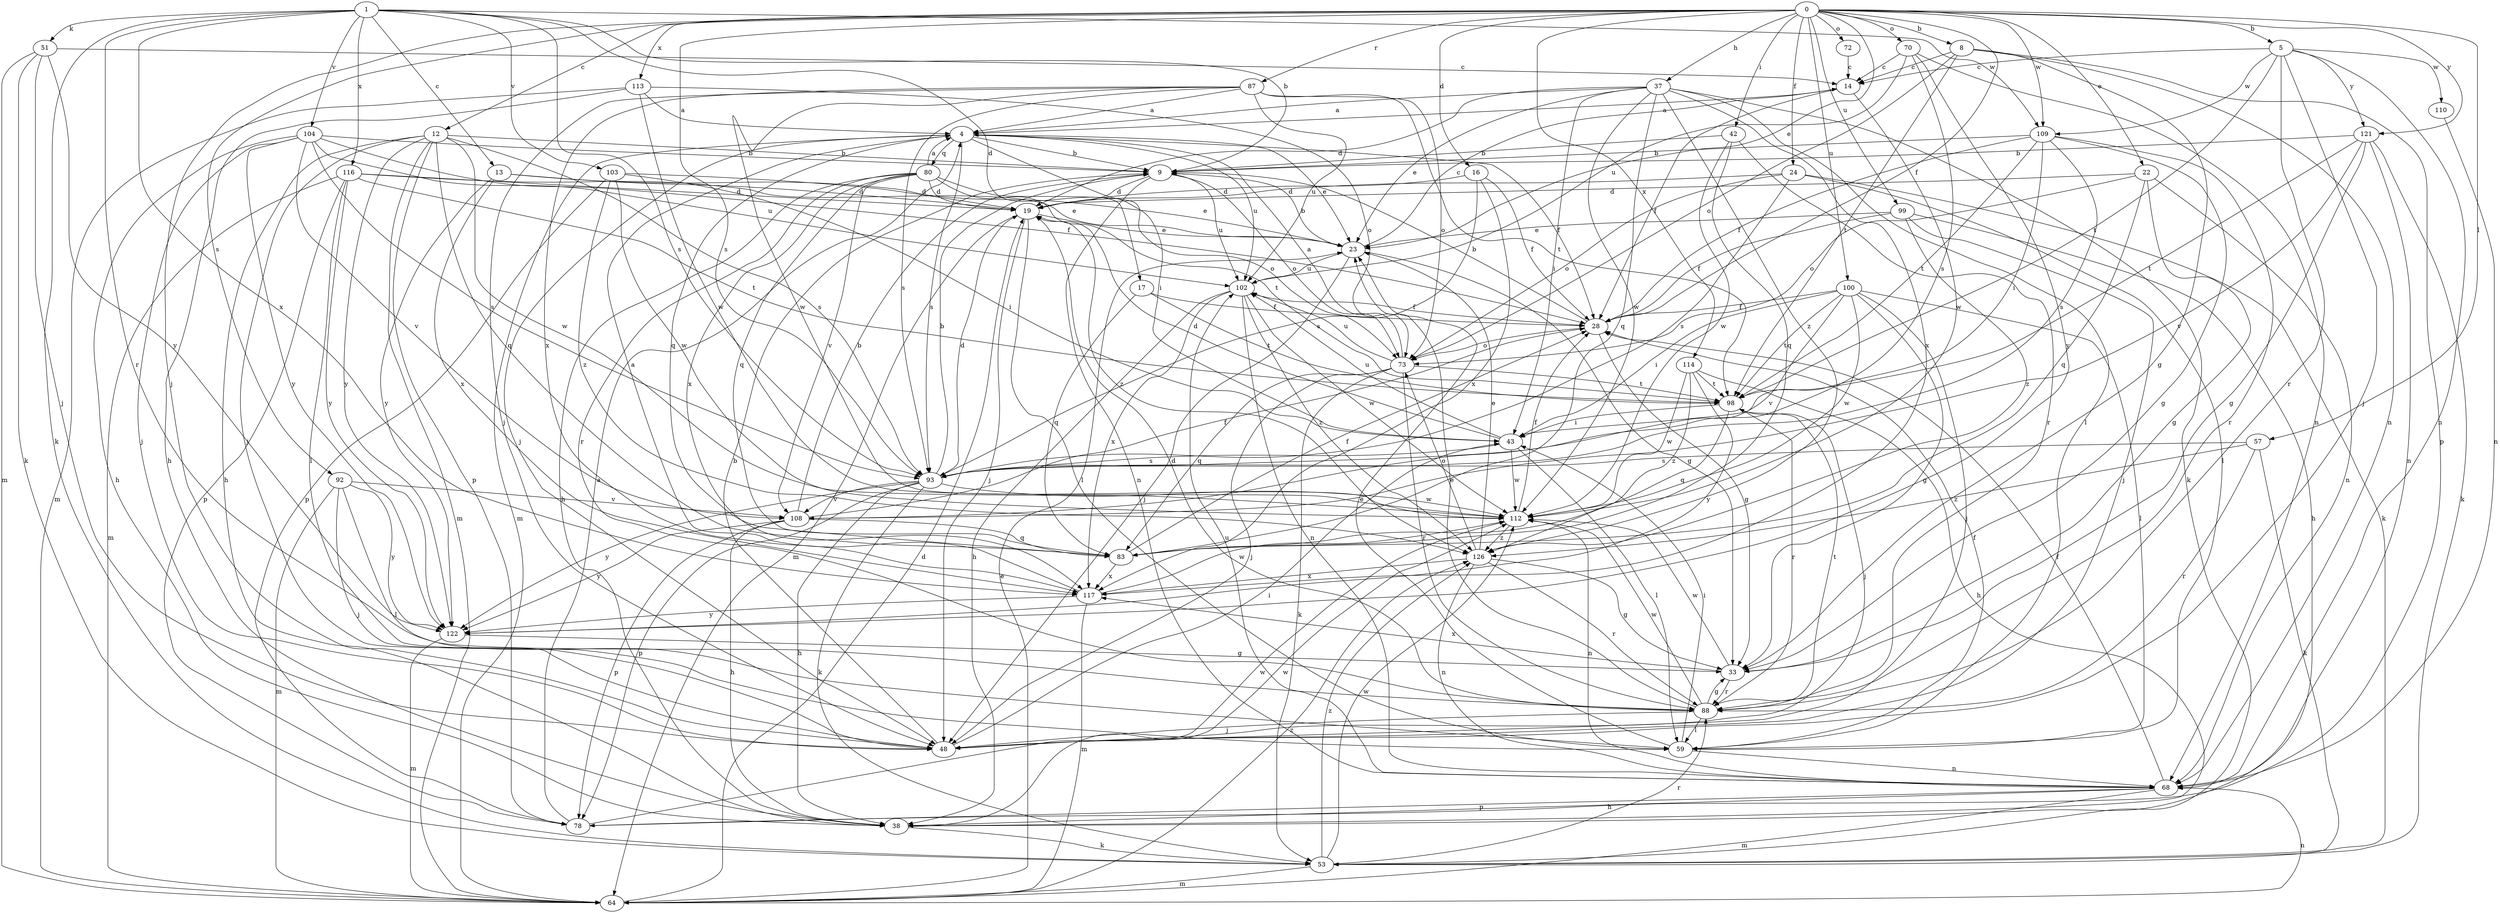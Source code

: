 strict digraph  {
0;
1;
4;
5;
8;
9;
12;
13;
14;
16;
17;
19;
22;
23;
24;
28;
33;
37;
38;
42;
43;
48;
51;
53;
57;
59;
64;
68;
70;
72;
73;
78;
80;
83;
87;
88;
92;
93;
98;
99;
100;
102;
103;
104;
108;
109;
110;
112;
113;
114;
116;
117;
121;
122;
126;
0 -> 5  [label=b];
0 -> 8  [label=b];
0 -> 12  [label=c];
0 -> 16  [label=d];
0 -> 22  [label=e];
0 -> 23  [label=e];
0 -> 24  [label=f];
0 -> 28  [label=f];
0 -> 37  [label=h];
0 -> 42  [label=i];
0 -> 48  [label=j];
0 -> 57  [label=l];
0 -> 70  [label=o];
0 -> 72  [label=o];
0 -> 87  [label=r];
0 -> 92  [label=s];
0 -> 93  [label=s];
0 -> 99  [label=u];
0 -> 100  [label=u];
0 -> 109  [label=w];
0 -> 113  [label=x];
0 -> 114  [label=x];
0 -> 121  [label=y];
1 -> 9  [label=b];
1 -> 13  [label=c];
1 -> 17  [label=d];
1 -> 51  [label=k];
1 -> 53  [label=k];
1 -> 88  [label=r];
1 -> 93  [label=s];
1 -> 103  [label=v];
1 -> 104  [label=v];
1 -> 109  [label=w];
1 -> 116  [label=x];
1 -> 117  [label=x];
4 -> 9  [label=b];
4 -> 23  [label=e];
4 -> 28  [label=f];
4 -> 43  [label=i];
4 -> 48  [label=j];
4 -> 64  [label=m];
4 -> 80  [label=q];
4 -> 83  [label=q];
4 -> 93  [label=s];
4 -> 102  [label=u];
5 -> 14  [label=c];
5 -> 48  [label=j];
5 -> 68  [label=n];
5 -> 88  [label=r];
5 -> 98  [label=t];
5 -> 109  [label=w];
5 -> 110  [label=w];
5 -> 121  [label=y];
8 -> 14  [label=c];
8 -> 33  [label=g];
8 -> 68  [label=n];
8 -> 73  [label=o];
8 -> 78  [label=p];
8 -> 98  [label=t];
9 -> 19  [label=d];
9 -> 68  [label=n];
9 -> 73  [label=o];
9 -> 102  [label=u];
12 -> 9  [label=b];
12 -> 38  [label=h];
12 -> 48  [label=j];
12 -> 64  [label=m];
12 -> 78  [label=p];
12 -> 83  [label=q];
12 -> 93  [label=s];
12 -> 112  [label=w];
12 -> 122  [label=y];
13 -> 19  [label=d];
13 -> 23  [label=e];
13 -> 117  [label=x];
13 -> 122  [label=y];
14 -> 4  [label=a];
14 -> 28  [label=f];
14 -> 112  [label=w];
16 -> 19  [label=d];
16 -> 28  [label=f];
16 -> 93  [label=s];
16 -> 117  [label=x];
17 -> 28  [label=f];
17 -> 83  [label=q];
17 -> 98  [label=t];
19 -> 23  [label=e];
19 -> 48  [label=j];
19 -> 59  [label=l];
19 -> 64  [label=m];
19 -> 126  [label=z];
22 -> 19  [label=d];
22 -> 33  [label=g];
22 -> 68  [label=n];
22 -> 73  [label=o];
22 -> 83  [label=q];
23 -> 9  [label=b];
23 -> 14  [label=c];
23 -> 33  [label=g];
23 -> 48  [label=j];
23 -> 102  [label=u];
24 -> 19  [label=d];
24 -> 53  [label=k];
24 -> 59  [label=l];
24 -> 73  [label=o];
24 -> 93  [label=s];
28 -> 9  [label=b];
28 -> 33  [label=g];
28 -> 73  [label=o];
33 -> 88  [label=r];
33 -> 112  [label=w];
33 -> 117  [label=x];
37 -> 4  [label=a];
37 -> 19  [label=d];
37 -> 23  [label=e];
37 -> 43  [label=i];
37 -> 53  [label=k];
37 -> 59  [label=l];
37 -> 83  [label=q];
37 -> 112  [label=w];
37 -> 117  [label=x];
37 -> 126  [label=z];
38 -> 53  [label=k];
38 -> 112  [label=w];
42 -> 9  [label=b];
42 -> 83  [label=q];
42 -> 88  [label=r];
42 -> 112  [label=w];
43 -> 19  [label=d];
43 -> 59  [label=l];
43 -> 93  [label=s];
43 -> 102  [label=u];
43 -> 112  [label=w];
48 -> 9  [label=b];
48 -> 43  [label=i];
51 -> 14  [label=c];
51 -> 48  [label=j];
51 -> 53  [label=k];
51 -> 64  [label=m];
51 -> 122  [label=y];
53 -> 64  [label=m];
53 -> 88  [label=r];
53 -> 112  [label=w];
53 -> 126  [label=z];
57 -> 53  [label=k];
57 -> 88  [label=r];
57 -> 93  [label=s];
57 -> 126  [label=z];
59 -> 23  [label=e];
59 -> 28  [label=f];
59 -> 43  [label=i];
59 -> 68  [label=n];
64 -> 19  [label=d];
64 -> 23  [label=e];
64 -> 68  [label=n];
64 -> 126  [label=z];
68 -> 28  [label=f];
68 -> 38  [label=h];
68 -> 64  [label=m];
68 -> 78  [label=p];
68 -> 102  [label=u];
70 -> 14  [label=c];
70 -> 68  [label=n];
70 -> 93  [label=s];
70 -> 102  [label=u];
70 -> 122  [label=y];
72 -> 14  [label=c];
73 -> 4  [label=a];
73 -> 48  [label=j];
73 -> 53  [label=k];
73 -> 83  [label=q];
73 -> 88  [label=r];
73 -> 98  [label=t];
73 -> 102  [label=u];
78 -> 4  [label=a];
78 -> 112  [label=w];
80 -> 4  [label=a];
80 -> 19  [label=d];
80 -> 38  [label=h];
80 -> 73  [label=o];
80 -> 83  [label=q];
80 -> 88  [label=r];
80 -> 98  [label=t];
80 -> 108  [label=v];
80 -> 117  [label=x];
83 -> 28  [label=f];
83 -> 117  [label=x];
87 -> 4  [label=a];
87 -> 48  [label=j];
87 -> 73  [label=o];
87 -> 93  [label=s];
87 -> 98  [label=t];
87 -> 102  [label=u];
87 -> 112  [label=w];
87 -> 117  [label=x];
88 -> 19  [label=d];
88 -> 23  [label=e];
88 -> 33  [label=g];
88 -> 48  [label=j];
88 -> 59  [label=l];
88 -> 98  [label=t];
88 -> 112  [label=w];
92 -> 48  [label=j];
92 -> 59  [label=l];
92 -> 64  [label=m];
92 -> 108  [label=v];
92 -> 122  [label=y];
93 -> 9  [label=b];
93 -> 19  [label=d];
93 -> 38  [label=h];
93 -> 53  [label=k];
93 -> 78  [label=p];
93 -> 108  [label=v];
93 -> 112  [label=w];
93 -> 122  [label=y];
98 -> 43  [label=i];
98 -> 48  [label=j];
98 -> 83  [label=q];
98 -> 88  [label=r];
99 -> 23  [label=e];
99 -> 28  [label=f];
99 -> 38  [label=h];
99 -> 48  [label=j];
99 -> 126  [label=z];
100 -> 28  [label=f];
100 -> 33  [label=g];
100 -> 43  [label=i];
100 -> 48  [label=j];
100 -> 59  [label=l];
100 -> 98  [label=t];
100 -> 108  [label=v];
100 -> 112  [label=w];
102 -> 28  [label=f];
102 -> 38  [label=h];
102 -> 68  [label=n];
102 -> 112  [label=w];
102 -> 117  [label=x];
102 -> 126  [label=z];
103 -> 19  [label=d];
103 -> 43  [label=i];
103 -> 78  [label=p];
103 -> 112  [label=w];
103 -> 126  [label=z];
104 -> 9  [label=b];
104 -> 28  [label=f];
104 -> 38  [label=h];
104 -> 48  [label=j];
104 -> 93  [label=s];
104 -> 102  [label=u];
104 -> 108  [label=v];
104 -> 122  [label=y];
108 -> 9  [label=b];
108 -> 28  [label=f];
108 -> 38  [label=h];
108 -> 78  [label=p];
108 -> 83  [label=q];
108 -> 122  [label=y];
109 -> 9  [label=b];
109 -> 28  [label=f];
109 -> 33  [label=g];
109 -> 43  [label=i];
109 -> 88  [label=r];
109 -> 93  [label=s];
109 -> 98  [label=t];
110 -> 68  [label=n];
112 -> 28  [label=f];
112 -> 68  [label=n];
112 -> 126  [label=z];
113 -> 4  [label=a];
113 -> 38  [label=h];
113 -> 64  [label=m];
113 -> 73  [label=o];
113 -> 112  [label=w];
114 -> 38  [label=h];
114 -> 98  [label=t];
114 -> 112  [label=w];
114 -> 122  [label=y];
114 -> 126  [label=z];
116 -> 19  [label=d];
116 -> 23  [label=e];
116 -> 59  [label=l];
116 -> 64  [label=m];
116 -> 78  [label=p];
116 -> 98  [label=t];
116 -> 122  [label=y];
117 -> 4  [label=a];
117 -> 64  [label=m];
117 -> 112  [label=w];
117 -> 122  [label=y];
121 -> 9  [label=b];
121 -> 33  [label=g];
121 -> 53  [label=k];
121 -> 68  [label=n];
121 -> 98  [label=t];
121 -> 108  [label=v];
122 -> 33  [label=g];
122 -> 64  [label=m];
126 -> 23  [label=e];
126 -> 33  [label=g];
126 -> 68  [label=n];
126 -> 73  [label=o];
126 -> 88  [label=r];
126 -> 117  [label=x];
}
